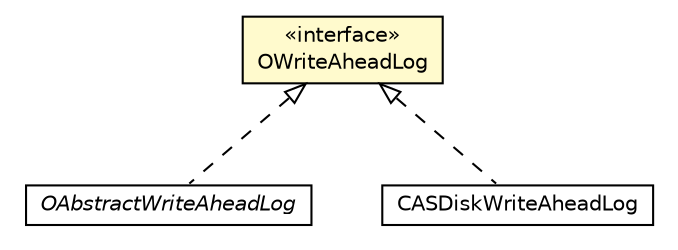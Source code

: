 #!/usr/local/bin/dot
#
# Class diagram 
# Generated by UMLGraph version R5_6-24-gf6e263 (http://www.umlgraph.org/)
#

digraph G {
	edge [fontname="Helvetica",fontsize=10,labelfontname="Helvetica",labelfontsize=10];
	node [fontname="Helvetica",fontsize=10,shape=plaintext];
	nodesep=0.25;
	ranksep=0.5;
	// com.orientechnologies.orient.core.storage.impl.local.paginated.wal.OAbstractWriteAheadLog
	c7920224 [label=<<table title="com.orientechnologies.orient.core.storage.impl.local.paginated.wal.OAbstractWriteAheadLog" border="0" cellborder="1" cellspacing="0" cellpadding="2" port="p" href="./OAbstractWriteAheadLog.html">
		<tr><td><table border="0" cellspacing="0" cellpadding="1">
<tr><td align="center" balign="center"><font face="Helvetica-Oblique"> OAbstractWriteAheadLog </font></td></tr>
		</table></td></tr>
		</table>>, URL="./OAbstractWriteAheadLog.html", fontname="Helvetica", fontcolor="black", fontsize=10.0];
	// com.orientechnologies.orient.core.storage.impl.local.paginated.wal.OWriteAheadLog
	c7920231 [label=<<table title="com.orientechnologies.orient.core.storage.impl.local.paginated.wal.OWriteAheadLog" border="0" cellborder="1" cellspacing="0" cellpadding="2" port="p" bgcolor="lemonChiffon" href="./OWriteAheadLog.html">
		<tr><td><table border="0" cellspacing="0" cellpadding="1">
<tr><td align="center" balign="center"> &#171;interface&#187; </td></tr>
<tr><td align="center" balign="center"> OWriteAheadLog </td></tr>
		</table></td></tr>
		</table>>, URL="./OWriteAheadLog.html", fontname="Helvetica", fontcolor="black", fontsize=10.0];
	// com.orientechnologies.orient.core.storage.impl.local.paginated.wal.cas.CASDiskWriteAheadLog
	c7920235 [label=<<table title="com.orientechnologies.orient.core.storage.impl.local.paginated.wal.cas.CASDiskWriteAheadLog" border="0" cellborder="1" cellspacing="0" cellpadding="2" port="p" href="./cas/CASDiskWriteAheadLog.html">
		<tr><td><table border="0" cellspacing="0" cellpadding="1">
<tr><td align="center" balign="center"> CASDiskWriteAheadLog </td></tr>
		</table></td></tr>
		</table>>, URL="./cas/CASDiskWriteAheadLog.html", fontname="Helvetica", fontcolor="black", fontsize=10.0];
	//com.orientechnologies.orient.core.storage.impl.local.paginated.wal.OAbstractWriteAheadLog implements com.orientechnologies.orient.core.storage.impl.local.paginated.wal.OWriteAheadLog
	c7920231:p -> c7920224:p [dir=back,arrowtail=empty,style=dashed];
	//com.orientechnologies.orient.core.storage.impl.local.paginated.wal.cas.CASDiskWriteAheadLog implements com.orientechnologies.orient.core.storage.impl.local.paginated.wal.OWriteAheadLog
	c7920231:p -> c7920235:p [dir=back,arrowtail=empty,style=dashed];
}

